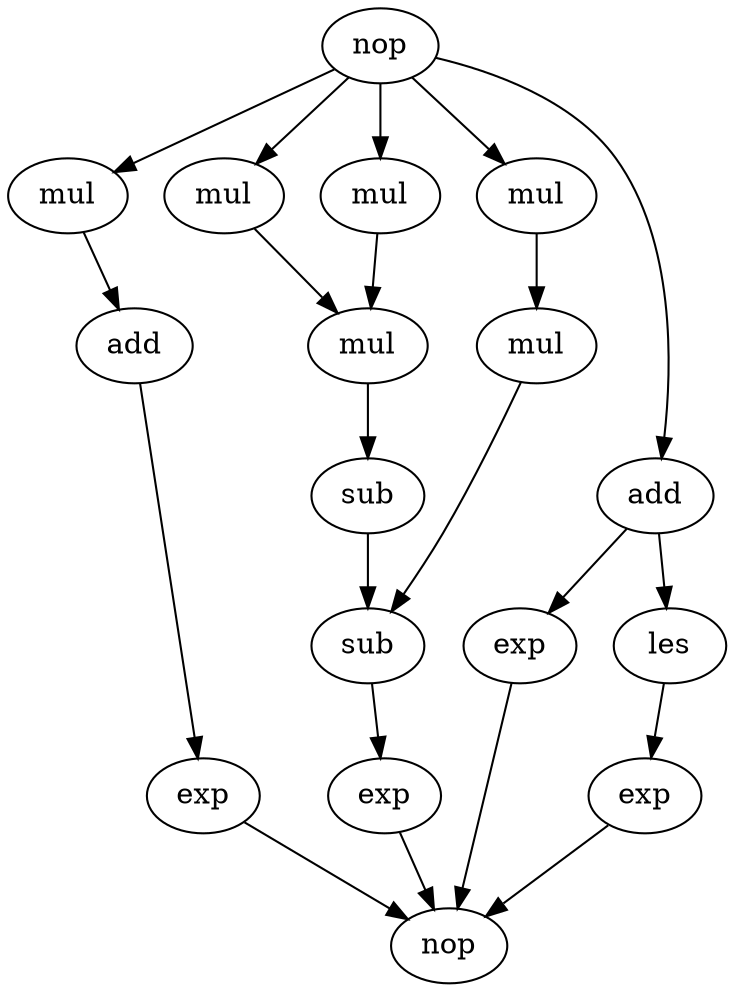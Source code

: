 strict digraph "hal" {
node [fontcolor=black, style=empty];

20 [delay=20, tl=83, area=2, mobility=42, ts=41, label=exp];
21 [delay=20, tl=83, area=2, mobility=62, ts=21, label=exp];
22 [delay=0, tl=103, area=0, mobility=0, ts=103, label=nop];
0 [delay=0, tl=1, area=0, mobility=0, ts=1, label=nop];
7 [delay=30, tl=1, area=17, mobility=0, ts=1, label=mul];
9 [delay=30, tl=1, area=17, mobility=0, ts=1, label=mul];
8 [delay=30, tl=33, area=17, mobility=32, ts=1, label=mul];
11 [delay=20, tl=43, area=2, mobility=42, ts=1, label=add];
10 [delay=30, tl=12, area=17, mobility=11, ts=1, label=mul];
13 [delay=20, tl=63, area=2, mobility=32, ts=31, label=add];
12 [delay=30, tl=31, area=17, mobility=0, ts=31, label=mul];
15 [delay=20, tl=63, area=1, mobility=42, ts=21, label=les];
14 [delay=30, tl=42, area=17, mobility=11, ts=31, label=mul];
17 [delay=11, tl=72, area=2, mobility=0, ts=72, label=sub];
16 [delay=11, tl=61, area=2, mobility=0, ts=61, label=sub];
19 [delay=20, tl=83, area=2, mobility=32, ts=51, label=exp];
18 [delay=20, tl=83, area=2, mobility=0, ts=83, label=exp];
20 -> 22;
21 -> 22;
0 -> 9;
0 -> 8;
0 -> 11;
0 -> 7;
0 -> 10;
7 -> 12  [name=14];
9 -> 12  [name=16];
8 -> 13  [name=15];
11 -> 15  [name=18];
11 -> 21  [name=19];
10 -> 14  [name=17];
13 -> 19  [name=21];
12 -> 16  [name=20];
15 -> 20  [name=23];
14 -> 17  [name=22];
17 -> 18  [name=25];
16 -> 17  [name=24];
19 -> 22;
18 -> 22;
}
